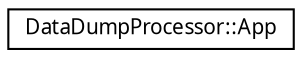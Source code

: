 digraph G
{
  edge [fontname="FreeSans.ttf",fontsize=10,labelfontname="FreeSans.ttf",labelfontsize=10];
  node [fontname="FreeSans.ttf",fontsize=10,shape=record];
  rankdir=LR;
  Node1 [label="DataDumpProcessor::App",height=0.2,width=0.4,color="black", fillcolor="white", style="filled",URL="$class_data_dump_processor_1_1_app.html"];
}
